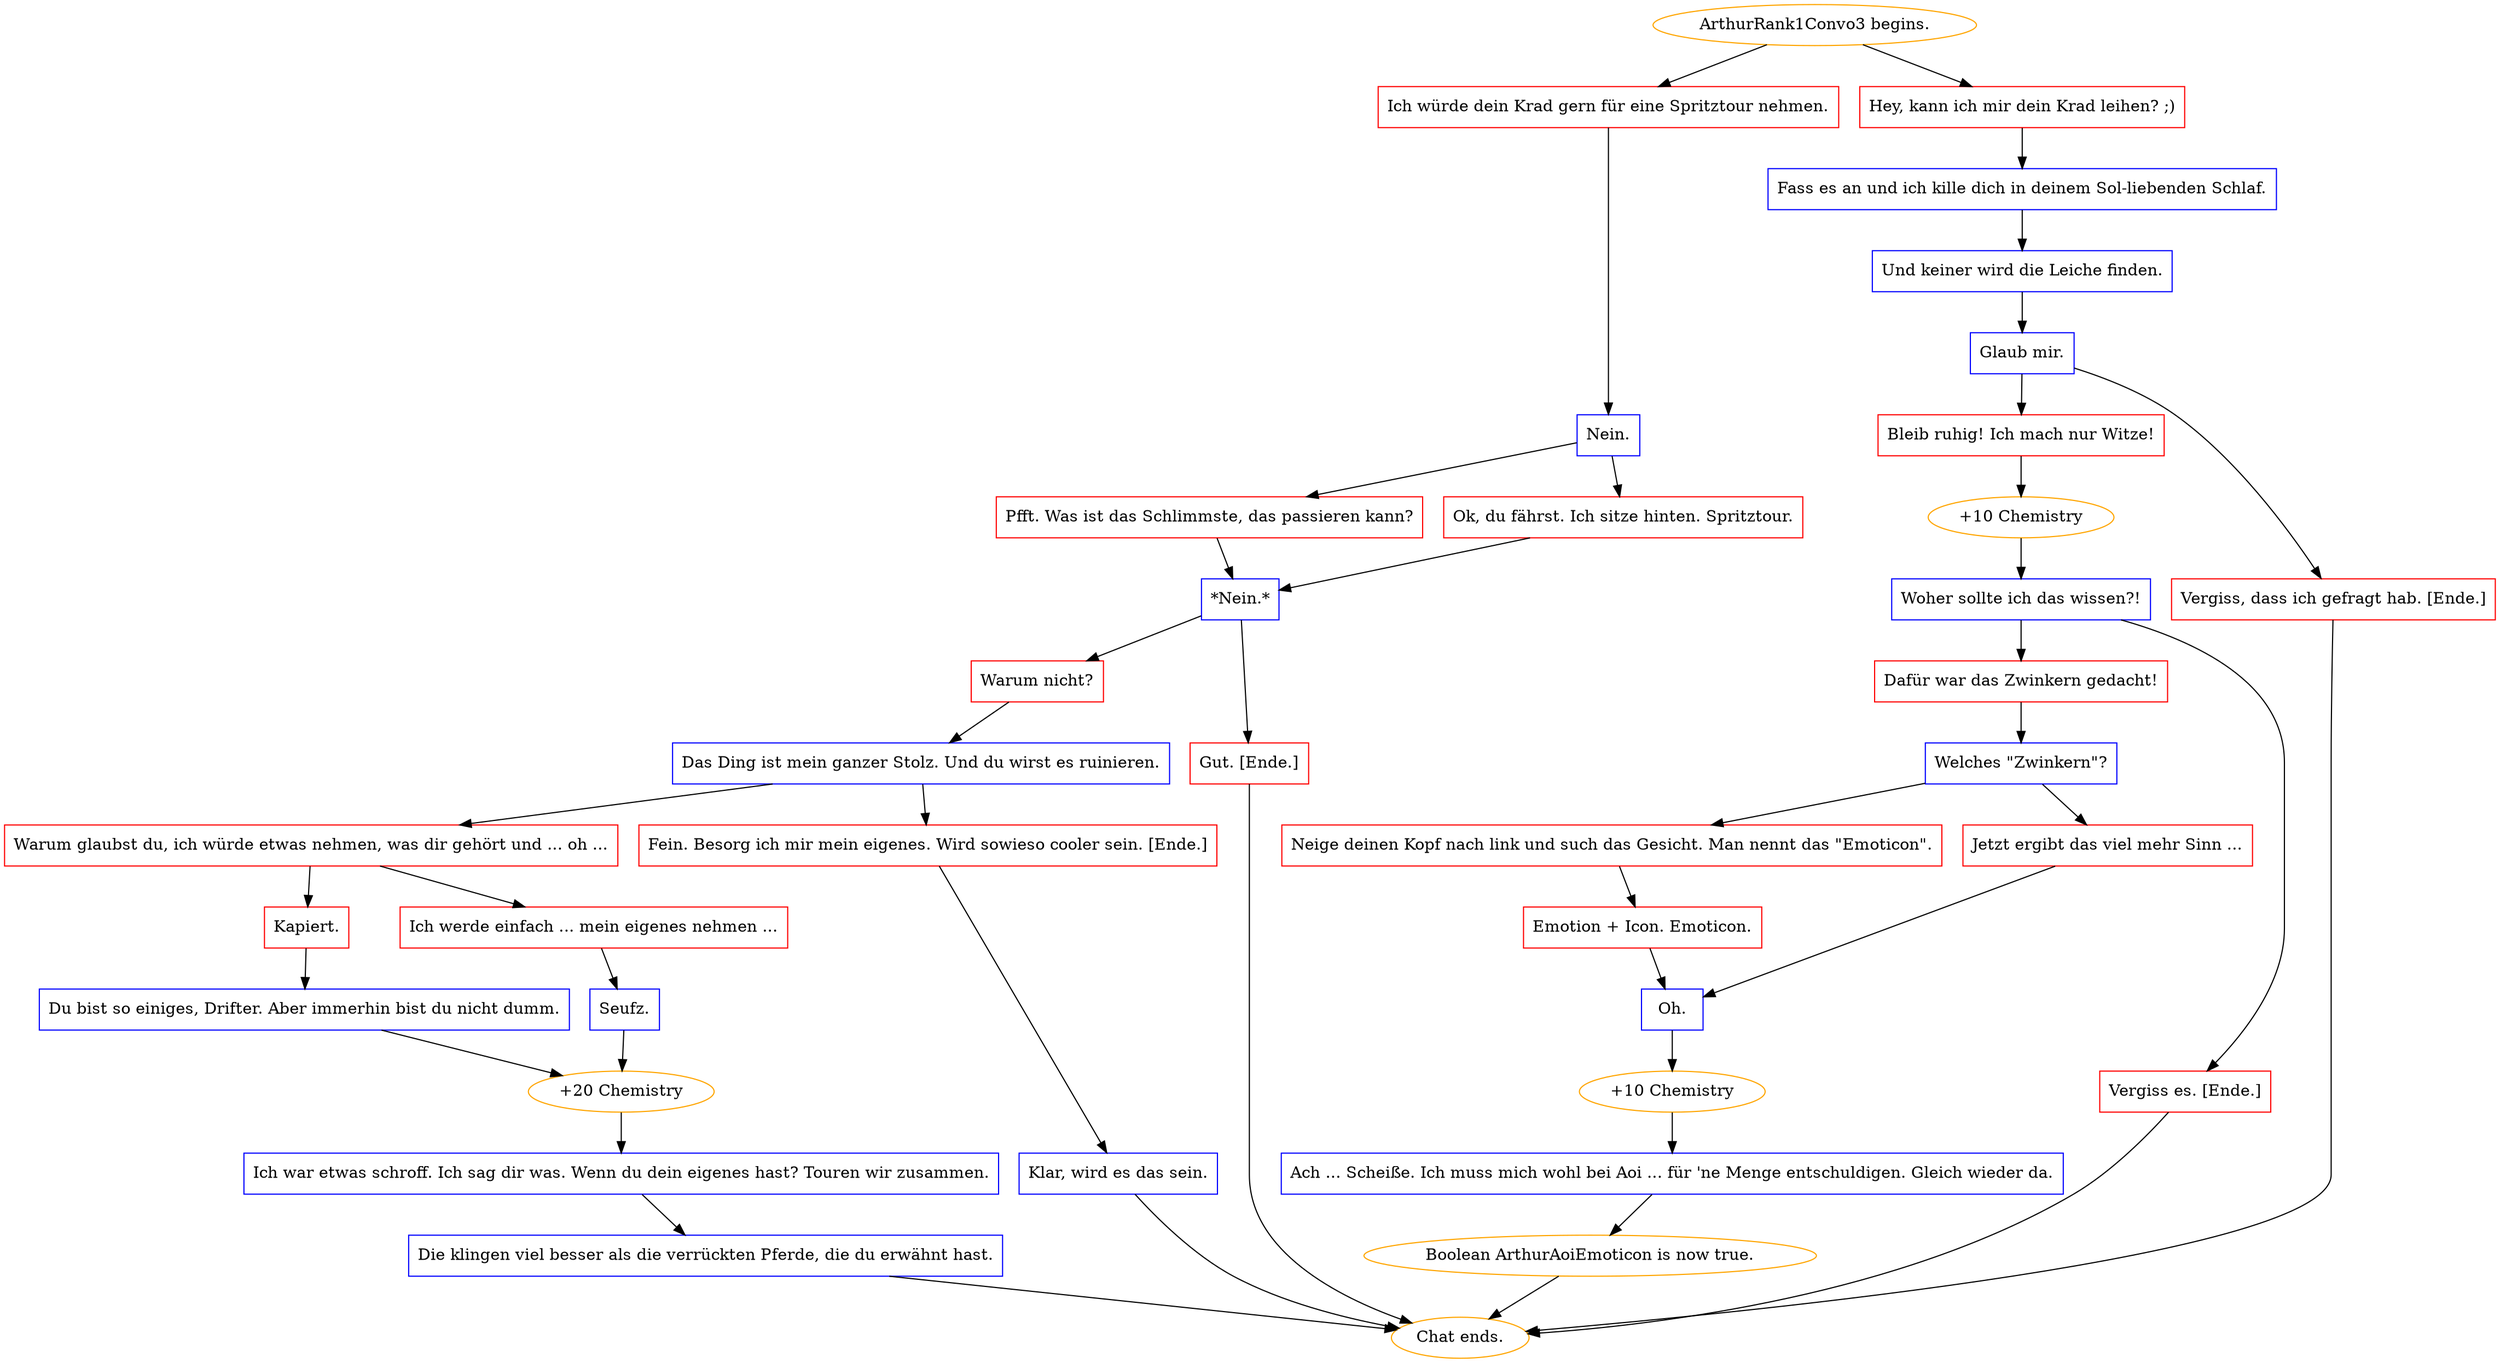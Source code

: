 digraph {
	"ArthurRank1Convo3 begins." [color=orange];
		"ArthurRank1Convo3 begins." -> j3676201519;
		"ArthurRank1Convo3 begins." -> j334965818;
	j3676201519 [label="Ich würde dein Krad gern für eine Spritztour nehmen.",shape=box,color=red];
		j3676201519 -> j2473284993;
	j334965818 [label="Hey, kann ich mir dein Krad leihen? ;)",shape=box,color=red];
		j334965818 -> j3541664401;
	j2473284993 [label="Nein.",shape=box,color=blue];
		j2473284993 -> j3772796272;
		j2473284993 -> j3830997186;
	j3541664401 [label="Fass es an und ich kille dich in deinem Sol-liebenden Schlaf.",shape=box,color=blue];
		j3541664401 -> j1407864274;
	j3772796272 [label="Pfft. Was ist das Schlimmste, das passieren kann?",shape=box,color=red];
		j3772796272 -> j1428977718;
	j3830997186 [label="Ok, du fährst. Ich sitze hinten. Spritztour.",shape=box,color=red];
		j3830997186 -> j1428977718;
	j1407864274 [label="Und keiner wird die Leiche finden.",shape=box,color=blue];
		j1407864274 -> j2232358967;
	j1428977718 [label="*Nein.*",shape=box,color=blue];
		j1428977718 -> j1727000285;
		j1428977718 -> j1169057236;
	j2232358967 [label="Glaub mir.",shape=box,color=blue];
		j2232358967 -> j2251319493;
		j2232358967 -> j1111974413;
	j1727000285 [label="Warum nicht?",shape=box,color=red];
		j1727000285 -> j2462693783;
	j1169057236 [label="Gut. [Ende.]",shape=box,color=red];
		j1169057236 -> "Chat ends.";
	j2251319493 [label="Bleib ruhig! Ich mach nur Witze!",shape=box,color=red];
		j2251319493 -> j767999251;
	j1111974413 [label="Vergiss, dass ich gefragt hab. [Ende.]",shape=box,color=red];
		j1111974413 -> "Chat ends.";
	j2462693783 [label="Das Ding ist mein ganzer Stolz. Und du wirst es ruinieren.",shape=box,color=blue];
		j2462693783 -> j527649284;
		j2462693783 -> j3578999767;
	"Chat ends." [color=orange];
	j767999251 [label="+10 Chemistry",color=orange];
		j767999251 -> j3333229323;
	j527649284 [label="Warum glaubst du, ich würde etwas nehmen, was dir gehört und ... oh ...",shape=box,color=red];
		j527649284 -> j2276085977;
		j527649284 -> j2755611344;
	j3578999767 [label="Fein. Besorg ich mir mein eigenes. Wird sowieso cooler sein. [Ende.]",shape=box,color=red];
		j3578999767 -> j2179858899;
	j3333229323 [label="Woher sollte ich das wissen?!",shape=box,color=blue];
		j3333229323 -> j1024116543;
		j3333229323 -> j542481220;
	j2276085977 [label="Kapiert.",shape=box,color=red];
		j2276085977 -> j1982008294;
	j2755611344 [label="Ich werde einfach ... mein eigenes nehmen ...",shape=box,color=red];
		j2755611344 -> j2232238051;
	j2179858899 [label="Klar, wird es das sein.",shape=box,color=blue];
		j2179858899 -> "Chat ends.";
	j1024116543 [label="Dafür war das Zwinkern gedacht!",shape=box,color=red];
		j1024116543 -> j1764305957;
	j542481220 [label="Vergiss es. [Ende.]",shape=box,color=red];
		j542481220 -> "Chat ends.";
	j1982008294 [label="Du bist so einiges, Drifter. Aber immerhin bist du nicht dumm.",shape=box,color=blue];
		j1982008294 -> j4147995389;
	j2232238051 [label="Seufz.",shape=box,color=blue];
		j2232238051 -> j4147995389;
	j1764305957 [label="Welches \"Zwinkern\"?",shape=box,color=blue];
		j1764305957 -> j3599749638;
		j1764305957 -> j3501462986;
	j4147995389 [label="+20 Chemistry",color=orange];
		j4147995389 -> j2965622129;
	j3599749638 [label="Neige deinen Kopf nach link und such das Gesicht. Man nennt das \"Emoticon\".",shape=box,color=red];
		j3599749638 -> j2658078818;
	j3501462986 [label="Jetzt ergibt das viel mehr Sinn ...",shape=box,color=red];
		j3501462986 -> j3750724608;
	j2965622129 [label="Ich war etwas schroff. Ich sag dir was. Wenn du dein eigenes hast? Touren wir zusammen.",shape=box,color=blue];
		j2965622129 -> j1016209683;
	j2658078818 [label="Emotion + Icon. Emoticon.",shape=box,color=red];
		j2658078818 -> j3750724608;
	j3750724608 [label="Oh.",shape=box,color=blue];
		j3750724608 -> j1876674402;
	j1016209683 [label="Die klingen viel besser als die verrückten Pferde, die du erwähnt hast.",shape=box,color=blue];
		j1016209683 -> "Chat ends.";
	j1876674402 [label="+10 Chemistry",color=orange];
		j1876674402 -> j117068434;
	j117068434 [label="Ach ... Scheiße. Ich muss mich wohl bei Aoi ... für 'ne Menge entschuldigen. Gleich wieder da.",shape=box,color=blue];
		j117068434 -> j538271006;
	j538271006 [label="Boolean ArthurAoiEmoticon is now true.",color=orange];
		j538271006 -> "Chat ends.";
}